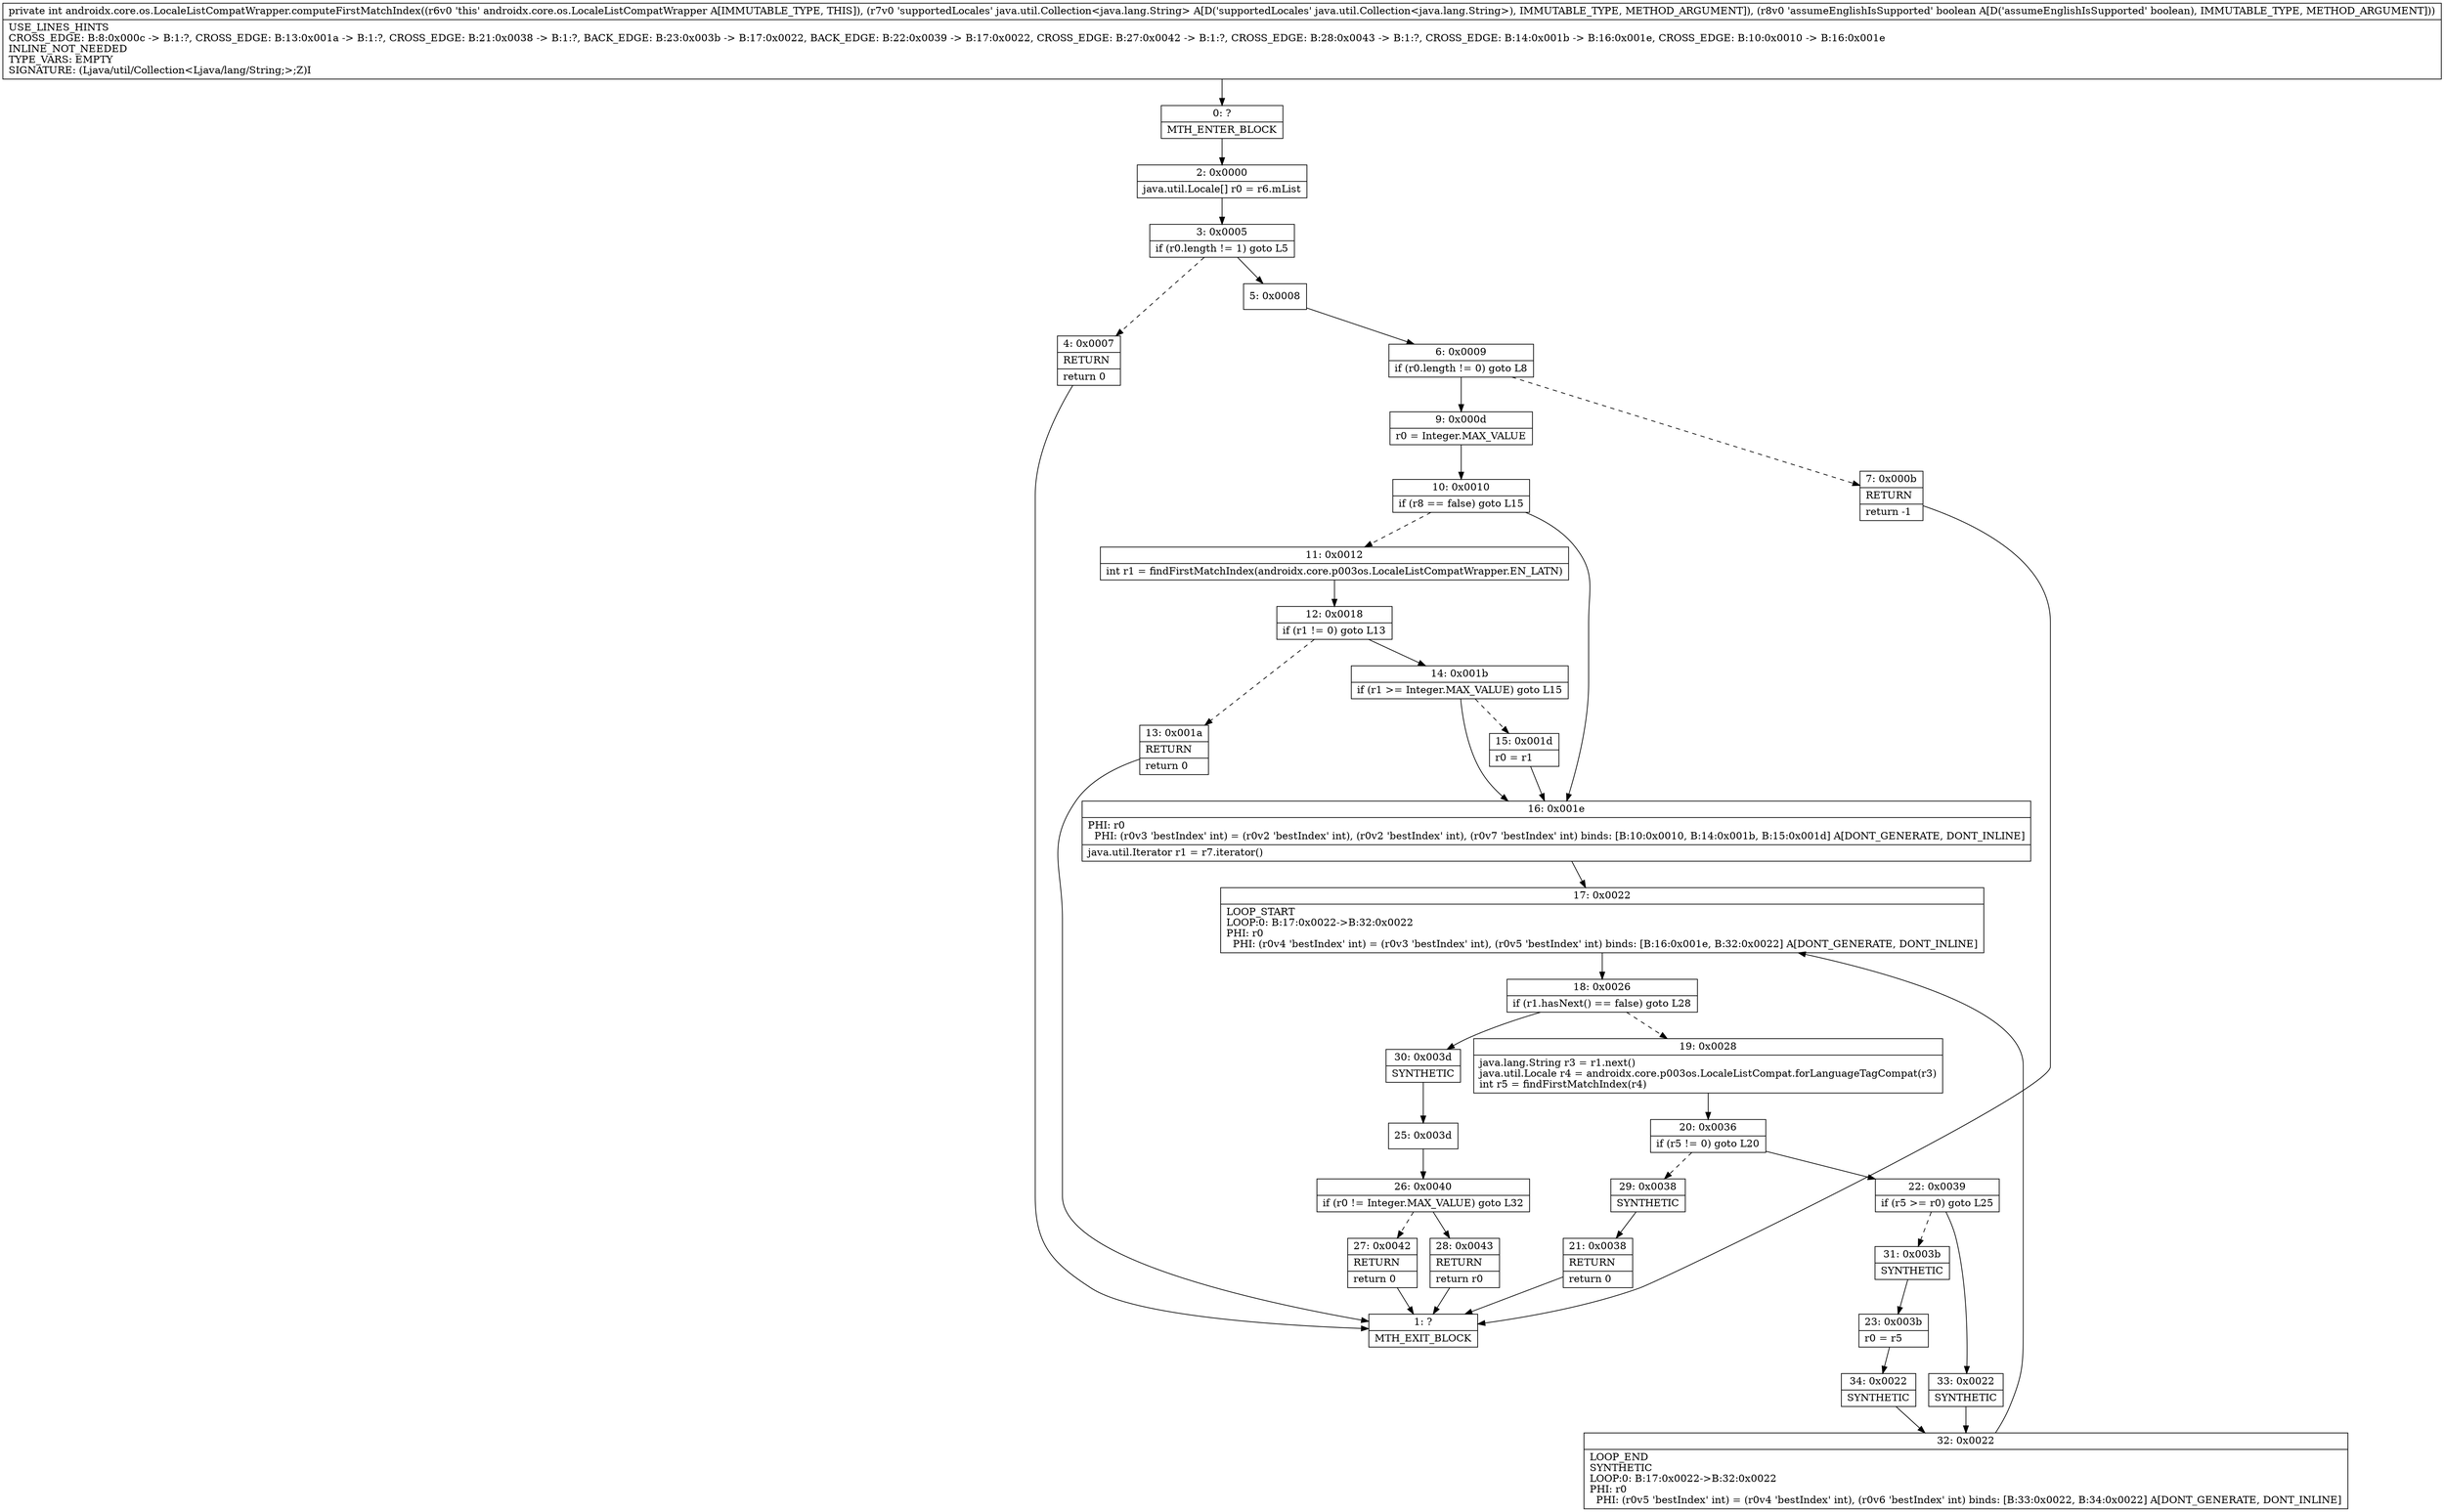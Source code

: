 digraph "CFG forandroidx.core.os.LocaleListCompatWrapper.computeFirstMatchIndex(Ljava\/util\/Collection;Z)I" {
Node_0 [shape=record,label="{0\:\ ?|MTH_ENTER_BLOCK\l}"];
Node_2 [shape=record,label="{2\:\ 0x0000|java.util.Locale[] r0 = r6.mList\l}"];
Node_3 [shape=record,label="{3\:\ 0x0005|if (r0.length != 1) goto L5\l}"];
Node_4 [shape=record,label="{4\:\ 0x0007|RETURN\l|return 0\l}"];
Node_1 [shape=record,label="{1\:\ ?|MTH_EXIT_BLOCK\l}"];
Node_5 [shape=record,label="{5\:\ 0x0008}"];
Node_6 [shape=record,label="{6\:\ 0x0009|if (r0.length != 0) goto L8\l}"];
Node_7 [shape=record,label="{7\:\ 0x000b|RETURN\l|return \-1\l}"];
Node_9 [shape=record,label="{9\:\ 0x000d|r0 = Integer.MAX_VALUE\l}"];
Node_10 [shape=record,label="{10\:\ 0x0010|if (r8 == false) goto L15\l}"];
Node_11 [shape=record,label="{11\:\ 0x0012|int r1 = findFirstMatchIndex(androidx.core.p003os.LocaleListCompatWrapper.EN_LATN)\l}"];
Node_12 [shape=record,label="{12\:\ 0x0018|if (r1 != 0) goto L13\l}"];
Node_13 [shape=record,label="{13\:\ 0x001a|RETURN\l|return 0\l}"];
Node_14 [shape=record,label="{14\:\ 0x001b|if (r1 \>= Integer.MAX_VALUE) goto L15\l}"];
Node_15 [shape=record,label="{15\:\ 0x001d|r0 = r1\l}"];
Node_16 [shape=record,label="{16\:\ 0x001e|PHI: r0 \l  PHI: (r0v3 'bestIndex' int) = (r0v2 'bestIndex' int), (r0v2 'bestIndex' int), (r0v7 'bestIndex' int) binds: [B:10:0x0010, B:14:0x001b, B:15:0x001d] A[DONT_GENERATE, DONT_INLINE]\l|java.util.Iterator r1 = r7.iterator()\l}"];
Node_17 [shape=record,label="{17\:\ 0x0022|LOOP_START\lLOOP:0: B:17:0x0022\-\>B:32:0x0022\lPHI: r0 \l  PHI: (r0v4 'bestIndex' int) = (r0v3 'bestIndex' int), (r0v5 'bestIndex' int) binds: [B:16:0x001e, B:32:0x0022] A[DONT_GENERATE, DONT_INLINE]\l}"];
Node_18 [shape=record,label="{18\:\ 0x0026|if (r1.hasNext() == false) goto L28\l}"];
Node_19 [shape=record,label="{19\:\ 0x0028|java.lang.String r3 = r1.next()\ljava.util.Locale r4 = androidx.core.p003os.LocaleListCompat.forLanguageTagCompat(r3)\lint r5 = findFirstMatchIndex(r4)\l}"];
Node_20 [shape=record,label="{20\:\ 0x0036|if (r5 != 0) goto L20\l}"];
Node_22 [shape=record,label="{22\:\ 0x0039|if (r5 \>= r0) goto L25\l}"];
Node_31 [shape=record,label="{31\:\ 0x003b|SYNTHETIC\l}"];
Node_23 [shape=record,label="{23\:\ 0x003b|r0 = r5\l}"];
Node_34 [shape=record,label="{34\:\ 0x0022|SYNTHETIC\l}"];
Node_32 [shape=record,label="{32\:\ 0x0022|LOOP_END\lSYNTHETIC\lLOOP:0: B:17:0x0022\-\>B:32:0x0022\lPHI: r0 \l  PHI: (r0v5 'bestIndex' int) = (r0v4 'bestIndex' int), (r0v6 'bestIndex' int) binds: [B:33:0x0022, B:34:0x0022] A[DONT_GENERATE, DONT_INLINE]\l}"];
Node_33 [shape=record,label="{33\:\ 0x0022|SYNTHETIC\l}"];
Node_29 [shape=record,label="{29\:\ 0x0038|SYNTHETIC\l}"];
Node_21 [shape=record,label="{21\:\ 0x0038|RETURN\l|return 0\l}"];
Node_30 [shape=record,label="{30\:\ 0x003d|SYNTHETIC\l}"];
Node_25 [shape=record,label="{25\:\ 0x003d}"];
Node_26 [shape=record,label="{26\:\ 0x0040|if (r0 != Integer.MAX_VALUE) goto L32\l}"];
Node_27 [shape=record,label="{27\:\ 0x0042|RETURN\l|return 0\l}"];
Node_28 [shape=record,label="{28\:\ 0x0043|RETURN\l|return r0\l}"];
MethodNode[shape=record,label="{private int androidx.core.os.LocaleListCompatWrapper.computeFirstMatchIndex((r6v0 'this' androidx.core.os.LocaleListCompatWrapper A[IMMUTABLE_TYPE, THIS]), (r7v0 'supportedLocales' java.util.Collection\<java.lang.String\> A[D('supportedLocales' java.util.Collection\<java.lang.String\>), IMMUTABLE_TYPE, METHOD_ARGUMENT]), (r8v0 'assumeEnglishIsSupported' boolean A[D('assumeEnglishIsSupported' boolean), IMMUTABLE_TYPE, METHOD_ARGUMENT]))  | USE_LINES_HINTS\lCROSS_EDGE: B:8:0x000c \-\> B:1:?, CROSS_EDGE: B:13:0x001a \-\> B:1:?, CROSS_EDGE: B:21:0x0038 \-\> B:1:?, BACK_EDGE: B:23:0x003b \-\> B:17:0x0022, BACK_EDGE: B:22:0x0039 \-\> B:17:0x0022, CROSS_EDGE: B:27:0x0042 \-\> B:1:?, CROSS_EDGE: B:28:0x0043 \-\> B:1:?, CROSS_EDGE: B:14:0x001b \-\> B:16:0x001e, CROSS_EDGE: B:10:0x0010 \-\> B:16:0x001e\lINLINE_NOT_NEEDED\lTYPE_VARS: EMPTY\lSIGNATURE: (Ljava\/util\/Collection\<Ljava\/lang\/String;\>;Z)I\l}"];
MethodNode -> Node_0;Node_0 -> Node_2;
Node_2 -> Node_3;
Node_3 -> Node_4[style=dashed];
Node_3 -> Node_5;
Node_4 -> Node_1;
Node_5 -> Node_6;
Node_6 -> Node_7[style=dashed];
Node_6 -> Node_9;
Node_7 -> Node_1;
Node_9 -> Node_10;
Node_10 -> Node_11[style=dashed];
Node_10 -> Node_16;
Node_11 -> Node_12;
Node_12 -> Node_13[style=dashed];
Node_12 -> Node_14;
Node_13 -> Node_1;
Node_14 -> Node_15[style=dashed];
Node_14 -> Node_16;
Node_15 -> Node_16;
Node_16 -> Node_17;
Node_17 -> Node_18;
Node_18 -> Node_19[style=dashed];
Node_18 -> Node_30;
Node_19 -> Node_20;
Node_20 -> Node_22;
Node_20 -> Node_29[style=dashed];
Node_22 -> Node_31[style=dashed];
Node_22 -> Node_33;
Node_31 -> Node_23;
Node_23 -> Node_34;
Node_34 -> Node_32;
Node_32 -> Node_17;
Node_33 -> Node_32;
Node_29 -> Node_21;
Node_21 -> Node_1;
Node_30 -> Node_25;
Node_25 -> Node_26;
Node_26 -> Node_27[style=dashed];
Node_26 -> Node_28;
Node_27 -> Node_1;
Node_28 -> Node_1;
}

